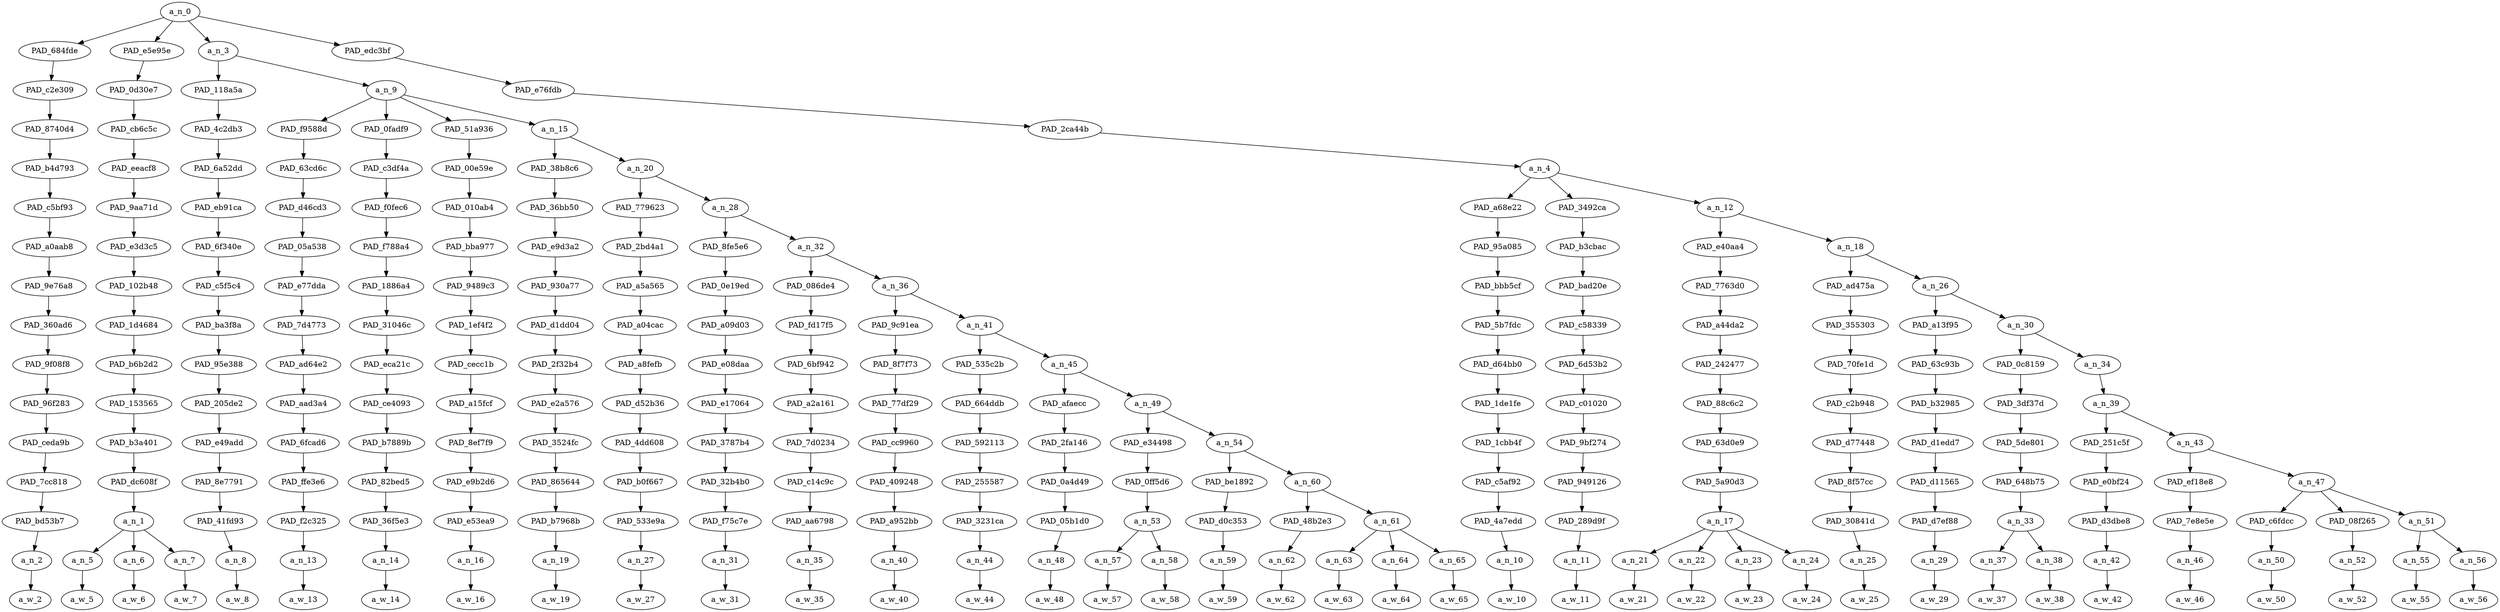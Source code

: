 strict digraph "" {
	a_n_0	[div_dir=1,
		index=0,
		level=15,
		pos="8.779541015625,15!",
		text_span="[0, 1, 2, 3, 4, 5, 6, 7, 8, 9, 10, 11, 12, 13, 14, 15, 16, 17, 18, 19, 20, 21, 22, 23, 24, 25, 26, 27, 28, 29, 30, 31, 32, 33, 34, \
35, 36, 37]",
		value=1.00000001];
	PAD_684fde	[div_dir=-1,
		index=1,
		level=14,
		pos="3.0,14!",
		text_span="[3]",
		value=0.02617548];
	a_n_0 -> PAD_684fde;
	PAD_e5e95e	[div_dir=1,
		index=0,
		level=14,
		pos="1.0,14!",
		text_span="[0, 1, 2]",
		value=0.17776311];
	a_n_0 -> PAD_e5e95e;
	a_n_3	[div_dir=1,
		index=2,
		level=14,
		pos="7.0009765625,14!",
		text_span="[4, 5, 6, 7, 8, 9, 10, 11, 12, 13, 14, 15, 16, 17, 18, 19, 20, 21]",
		value=0.47410121];
	a_n_0 -> a_n_3;
	PAD_edc3bf	[div_dir=1,
		index=3,
		level=14,
		pos="24.1171875,14!",
		text_span="[22, 23, 24, 25, 26, 27, 28, 29, 30, 31, 32, 33, 34, 35, 36, 37]",
		value=0.32182010];
	a_n_0 -> PAD_edc3bf;
	PAD_c2e309	[div_dir=-1,
		index=1,
		level=13,
		pos="3.0,13!",
		text_span="[3]",
		value=0.02617548];
	PAD_684fde -> PAD_c2e309;
	PAD_8740d4	[div_dir=-1,
		index=1,
		level=12,
		pos="3.0,12!",
		text_span="[3]",
		value=0.02617548];
	PAD_c2e309 -> PAD_8740d4;
	PAD_b4d793	[div_dir=-1,
		index=1,
		level=11,
		pos="3.0,11!",
		text_span="[3]",
		value=0.02617548];
	PAD_8740d4 -> PAD_b4d793;
	PAD_c5bf93	[div_dir=-1,
		index=1,
		level=10,
		pos="3.0,10!",
		text_span="[3]",
		value=0.02617548];
	PAD_b4d793 -> PAD_c5bf93;
	PAD_a0aab8	[div_dir=-1,
		index=1,
		level=9,
		pos="3.0,9!",
		text_span="[3]",
		value=0.02617548];
	PAD_c5bf93 -> PAD_a0aab8;
	PAD_9e76a8	[div_dir=-1,
		index=1,
		level=8,
		pos="3.0,8!",
		text_span="[3]",
		value=0.02617548];
	PAD_a0aab8 -> PAD_9e76a8;
	PAD_360ad6	[div_dir=-1,
		index=1,
		level=7,
		pos="3.0,7!",
		text_span="[3]",
		value=0.02617548];
	PAD_9e76a8 -> PAD_360ad6;
	PAD_9f08f8	[div_dir=-1,
		index=1,
		level=6,
		pos="3.0,6!",
		text_span="[3]",
		value=0.02617548];
	PAD_360ad6 -> PAD_9f08f8;
	PAD_96f283	[div_dir=-1,
		index=1,
		level=5,
		pos="3.0,5!",
		text_span="[3]",
		value=0.02617548];
	PAD_9f08f8 -> PAD_96f283;
	PAD_ceda9b	[div_dir=-1,
		index=1,
		level=4,
		pos="3.0,4!",
		text_span="[3]",
		value=0.02617548];
	PAD_96f283 -> PAD_ceda9b;
	PAD_7cc818	[div_dir=-1,
		index=1,
		level=3,
		pos="3.0,3!",
		text_span="[3]",
		value=0.02617548];
	PAD_ceda9b -> PAD_7cc818;
	PAD_bd53b7	[div_dir=-1,
		index=1,
		level=2,
		pos="3.0,2!",
		text_span="[3]",
		value=0.02617548];
	PAD_7cc818 -> PAD_bd53b7;
	a_n_2	[div_dir=-1,
		index=3,
		level=1,
		pos="3.0,1!",
		text_span="[3]",
		value=0.02617548];
	PAD_bd53b7 -> a_n_2;
	a_w_2	[div_dir=0,
		index=3,
		level=0,
		pos="3,0!",
		text_span="[3]",
		value=so];
	a_n_2 -> a_w_2;
	PAD_0d30e7	[div_dir=1,
		index=0,
		level=13,
		pos="1.0,13!",
		text_span="[0, 1, 2]",
		value=0.17776311];
	PAD_e5e95e -> PAD_0d30e7;
	PAD_cb6c5c	[div_dir=1,
		index=0,
		level=12,
		pos="1.0,12!",
		text_span="[0, 1, 2]",
		value=0.17776311];
	PAD_0d30e7 -> PAD_cb6c5c;
	PAD_eeacf8	[div_dir=1,
		index=0,
		level=11,
		pos="1.0,11!",
		text_span="[0, 1, 2]",
		value=0.17776311];
	PAD_cb6c5c -> PAD_eeacf8;
	PAD_9aa71d	[div_dir=1,
		index=0,
		level=10,
		pos="1.0,10!",
		text_span="[0, 1, 2]",
		value=0.17776311];
	PAD_eeacf8 -> PAD_9aa71d;
	PAD_e3d3c5	[div_dir=1,
		index=0,
		level=9,
		pos="1.0,9!",
		text_span="[0, 1, 2]",
		value=0.17776311];
	PAD_9aa71d -> PAD_e3d3c5;
	PAD_102b48	[div_dir=1,
		index=0,
		level=8,
		pos="1.0,8!",
		text_span="[0, 1, 2]",
		value=0.17776311];
	PAD_e3d3c5 -> PAD_102b48;
	PAD_1d4684	[div_dir=1,
		index=0,
		level=7,
		pos="1.0,7!",
		text_span="[0, 1, 2]",
		value=0.17776311];
	PAD_102b48 -> PAD_1d4684;
	PAD_b6b2d2	[div_dir=1,
		index=0,
		level=6,
		pos="1.0,6!",
		text_span="[0, 1, 2]",
		value=0.17776311];
	PAD_1d4684 -> PAD_b6b2d2;
	PAD_153565	[div_dir=1,
		index=0,
		level=5,
		pos="1.0,5!",
		text_span="[0, 1, 2]",
		value=0.17776311];
	PAD_b6b2d2 -> PAD_153565;
	PAD_b3a401	[div_dir=1,
		index=0,
		level=4,
		pos="1.0,4!",
		text_span="[0, 1, 2]",
		value=0.17776311];
	PAD_153565 -> PAD_b3a401;
	PAD_dc608f	[div_dir=1,
		index=0,
		level=3,
		pos="1.0,3!",
		text_span="[0, 1, 2]",
		value=0.17776311];
	PAD_b3a401 -> PAD_dc608f;
	a_n_1	[div_dir=1,
		index=0,
		level=2,
		pos="1.0,2!",
		text_span="[0, 1, 2]",
		value=0.17776311];
	PAD_dc608f -> a_n_1;
	a_n_5	[div_dir=1,
		index=0,
		level=1,
		pos="0.0,1!",
		text_span="[0]",
		value=0.04705824];
	a_n_1 -> a_n_5;
	a_n_6	[div_dir=1,
		index=1,
		level=1,
		pos="1.0,1!",
		text_span="[1]",
		value=0.06422077];
	a_n_1 -> a_n_6;
	a_n_7	[div_dir=1,
		index=2,
		level=1,
		pos="2.0,1!",
		text_span="[2]",
		value=0.06576840];
	a_n_1 -> a_n_7;
	a_w_5	[div_dir=0,
		index=0,
		level=0,
		pos="0,0!",
		text_span="[0]",
		value="<user>"];
	a_n_5 -> a_w_5;
	a_w_6	[div_dir=0,
		index=1,
		level=0,
		pos="1,0!",
		text_span="[1]",
		value="<user>1"];
	a_n_6 -> a_w_6;
	a_w_7	[div_dir=0,
		index=2,
		level=0,
		pos="2,0!",
		text_span="[2]",
		value="<user>2"];
	a_n_7 -> a_w_7;
	PAD_118a5a	[div_dir=1,
		index=2,
		level=13,
		pos="4.0,13!",
		text_span="[4]",
		value=0.02469454];
	a_n_3 -> PAD_118a5a;
	a_n_9	[div_dir=1,
		index=3,
		level=13,
		pos="10.001953125,13!",
		text_span="[5, 6, 7, 8, 9, 10, 11, 12, 13, 14, 15, 16, 17, 18, 19, 20, 21]",
		value=0.44930778];
	a_n_3 -> a_n_9;
	PAD_4c2db3	[div_dir=1,
		index=2,
		level=12,
		pos="4.0,12!",
		text_span="[4]",
		value=0.02469454];
	PAD_118a5a -> PAD_4c2db3;
	PAD_6a52dd	[div_dir=1,
		index=2,
		level=11,
		pos="4.0,11!",
		text_span="[4]",
		value=0.02469454];
	PAD_4c2db3 -> PAD_6a52dd;
	PAD_eb91ca	[div_dir=1,
		index=2,
		level=10,
		pos="4.0,10!",
		text_span="[4]",
		value=0.02469454];
	PAD_6a52dd -> PAD_eb91ca;
	PAD_6f340e	[div_dir=1,
		index=2,
		level=9,
		pos="4.0,9!",
		text_span="[4]",
		value=0.02469454];
	PAD_eb91ca -> PAD_6f340e;
	PAD_c5f5c4	[div_dir=1,
		index=2,
		level=8,
		pos="4.0,8!",
		text_span="[4]",
		value=0.02469454];
	PAD_6f340e -> PAD_c5f5c4;
	PAD_ba3f8a	[div_dir=1,
		index=2,
		level=7,
		pos="4.0,7!",
		text_span="[4]",
		value=0.02469454];
	PAD_c5f5c4 -> PAD_ba3f8a;
	PAD_95e388	[div_dir=1,
		index=2,
		level=6,
		pos="4.0,6!",
		text_span="[4]",
		value=0.02469454];
	PAD_ba3f8a -> PAD_95e388;
	PAD_205de2	[div_dir=1,
		index=2,
		level=5,
		pos="4.0,5!",
		text_span="[4]",
		value=0.02469454];
	PAD_95e388 -> PAD_205de2;
	PAD_e49add	[div_dir=1,
		index=2,
		level=4,
		pos="4.0,4!",
		text_span="[4]",
		value=0.02469454];
	PAD_205de2 -> PAD_e49add;
	PAD_8e7791	[div_dir=1,
		index=2,
		level=3,
		pos="4.0,3!",
		text_span="[4]",
		value=0.02469454];
	PAD_e49add -> PAD_8e7791;
	PAD_41fd93	[div_dir=1,
		index=2,
		level=2,
		pos="4.0,2!",
		text_span="[4]",
		value=0.02469454];
	PAD_8e7791 -> PAD_41fd93;
	a_n_8	[div_dir=1,
		index=4,
		level=1,
		pos="4.0,1!",
		text_span="[4]",
		value=0.02469454];
	PAD_41fd93 -> a_n_8;
	a_w_8	[div_dir=0,
		index=4,
		level=0,
		pos="4,0!",
		text_span="[4]",
		value=u];
	a_n_8 -> a_w_8;
	PAD_f9588d	[div_dir=1,
		index=3,
		level=12,
		pos="5.0,12!",
		text_span="[5]",
		value=0.02148224];
	a_n_9 -> PAD_f9588d;
	PAD_0fadf9	[div_dir=1,
		index=4,
		level=12,
		pos="6.0,12!",
		text_span="[6]",
		value=0.02295420];
	a_n_9 -> PAD_0fadf9;
	PAD_51a936	[div_dir=1,
		index=6,
		level=12,
		pos="21.0,12!",
		text_span="[21]",
		value=0.01626368];
	a_n_9 -> PAD_51a936;
	a_n_15	[div_dir=1,
		index=5,
		level=12,
		pos="8.0078125,12!",
		text_span="[7, 8, 9, 10, 11, 12, 13, 14, 15, 16, 17, 18, 19, 20]",
		value=0.38852073];
	a_n_9 -> a_n_15;
	PAD_63cd6c	[div_dir=1,
		index=3,
		level=11,
		pos="5.0,11!",
		text_span="[5]",
		value=0.02148224];
	PAD_f9588d -> PAD_63cd6c;
	PAD_d46cd3	[div_dir=1,
		index=3,
		level=10,
		pos="5.0,10!",
		text_span="[5]",
		value=0.02148224];
	PAD_63cd6c -> PAD_d46cd3;
	PAD_05a538	[div_dir=1,
		index=3,
		level=9,
		pos="5.0,9!",
		text_span="[5]",
		value=0.02148224];
	PAD_d46cd3 -> PAD_05a538;
	PAD_e77dda	[div_dir=1,
		index=3,
		level=8,
		pos="5.0,8!",
		text_span="[5]",
		value=0.02148224];
	PAD_05a538 -> PAD_e77dda;
	PAD_7d4773	[div_dir=1,
		index=3,
		level=7,
		pos="5.0,7!",
		text_span="[5]",
		value=0.02148224];
	PAD_e77dda -> PAD_7d4773;
	PAD_ad64e2	[div_dir=1,
		index=3,
		level=6,
		pos="5.0,6!",
		text_span="[5]",
		value=0.02148224];
	PAD_7d4773 -> PAD_ad64e2;
	PAD_aad3a4	[div_dir=1,
		index=3,
		level=5,
		pos="5.0,5!",
		text_span="[5]",
		value=0.02148224];
	PAD_ad64e2 -> PAD_aad3a4;
	PAD_6fcad6	[div_dir=1,
		index=3,
		level=4,
		pos="5.0,4!",
		text_span="[5]",
		value=0.02148224];
	PAD_aad3a4 -> PAD_6fcad6;
	PAD_ffe3e6	[div_dir=1,
		index=3,
		level=3,
		pos="5.0,3!",
		text_span="[5]",
		value=0.02148224];
	PAD_6fcad6 -> PAD_ffe3e6;
	PAD_f2c325	[div_dir=1,
		index=3,
		level=2,
		pos="5.0,2!",
		text_span="[5]",
		value=0.02148224];
	PAD_ffe3e6 -> PAD_f2c325;
	a_n_13	[div_dir=1,
		index=5,
		level=1,
		pos="5.0,1!",
		text_span="[5]",
		value=0.02148224];
	PAD_f2c325 -> a_n_13;
	a_w_13	[div_dir=0,
		index=5,
		level=0,
		pos="5,0!",
		text_span="[5]",
		value=r];
	a_n_13 -> a_w_13;
	PAD_c3df4a	[div_dir=1,
		index=4,
		level=11,
		pos="6.0,11!",
		text_span="[6]",
		value=0.02295420];
	PAD_0fadf9 -> PAD_c3df4a;
	PAD_f0fec6	[div_dir=1,
		index=4,
		level=10,
		pos="6.0,10!",
		text_span="[6]",
		value=0.02295420];
	PAD_c3df4a -> PAD_f0fec6;
	PAD_f788a4	[div_dir=1,
		index=4,
		level=9,
		pos="6.0,9!",
		text_span="[6]",
		value=0.02295420];
	PAD_f0fec6 -> PAD_f788a4;
	PAD_1886a4	[div_dir=1,
		index=4,
		level=8,
		pos="6.0,8!",
		text_span="[6]",
		value=0.02295420];
	PAD_f788a4 -> PAD_1886a4;
	PAD_31046c	[div_dir=1,
		index=4,
		level=7,
		pos="6.0,7!",
		text_span="[6]",
		value=0.02295420];
	PAD_1886a4 -> PAD_31046c;
	PAD_eca21c	[div_dir=1,
		index=4,
		level=6,
		pos="6.0,6!",
		text_span="[6]",
		value=0.02295420];
	PAD_31046c -> PAD_eca21c;
	PAD_ce4093	[div_dir=1,
		index=4,
		level=5,
		pos="6.0,5!",
		text_span="[6]",
		value=0.02295420];
	PAD_eca21c -> PAD_ce4093;
	PAD_b7889b	[div_dir=1,
		index=4,
		level=4,
		pos="6.0,4!",
		text_span="[6]",
		value=0.02295420];
	PAD_ce4093 -> PAD_b7889b;
	PAD_82bed5	[div_dir=1,
		index=4,
		level=3,
		pos="6.0,3!",
		text_span="[6]",
		value=0.02295420];
	PAD_b7889b -> PAD_82bed5;
	PAD_36f5e3	[div_dir=1,
		index=4,
		level=2,
		pos="6.0,2!",
		text_span="[6]",
		value=0.02295420];
	PAD_82bed5 -> PAD_36f5e3;
	a_n_14	[div_dir=1,
		index=6,
		level=1,
		pos="6.0,1!",
		text_span="[6]",
		value=0.02295420];
	PAD_36f5e3 -> a_n_14;
	a_w_14	[div_dir=0,
		index=6,
		level=0,
		pos="6,0!",
		text_span="[6]",
		value=ok];
	a_n_14 -> a_w_14;
	PAD_00e59e	[div_dir=1,
		index=7,
		level=11,
		pos="21.0,11!",
		text_span="[21]",
		value=0.01626368];
	PAD_51a936 -> PAD_00e59e;
	PAD_010ab4	[div_dir=1,
		index=8,
		level=10,
		pos="21.0,10!",
		text_span="[21]",
		value=0.01626368];
	PAD_00e59e -> PAD_010ab4;
	PAD_bba977	[div_dir=1,
		index=9,
		level=9,
		pos="21.0,9!",
		text_span="[21]",
		value=0.01626368];
	PAD_010ab4 -> PAD_bba977;
	PAD_9489c3	[div_dir=1,
		index=10,
		level=8,
		pos="21.0,8!",
		text_span="[21]",
		value=0.01626368];
	PAD_bba977 -> PAD_9489c3;
	PAD_1ef4f2	[div_dir=1,
		index=11,
		level=7,
		pos="21.0,7!",
		text_span="[21]",
		value=0.01626368];
	PAD_9489c3 -> PAD_1ef4f2;
	PAD_cecc1b	[div_dir=1,
		index=12,
		level=6,
		pos="21.0,6!",
		text_span="[21]",
		value=0.01626368];
	PAD_1ef4f2 -> PAD_cecc1b;
	PAD_a15fcf	[div_dir=1,
		index=13,
		level=5,
		pos="21.0,5!",
		text_span="[21]",
		value=0.01626368];
	PAD_cecc1b -> PAD_a15fcf;
	PAD_8ef7f9	[div_dir=1,
		index=14,
		level=4,
		pos="21.0,4!",
		text_span="[21]",
		value=0.01626368];
	PAD_a15fcf -> PAD_8ef7f9;
	PAD_e9b2d6	[div_dir=1,
		index=15,
		level=3,
		pos="21.0,3!",
		text_span="[21]",
		value=0.01626368];
	PAD_8ef7f9 -> PAD_e9b2d6;
	PAD_e53ea9	[div_dir=1,
		index=16,
		level=2,
		pos="21.0,2!",
		text_span="[21]",
		value=0.01626368];
	PAD_e9b2d6 -> PAD_e53ea9;
	a_n_16	[div_dir=1,
		index=21,
		level=1,
		pos="21.0,1!",
		text_span="[21]",
		value=0.01626368];
	PAD_e53ea9 -> a_n_16;
	a_w_16	[div_dir=0,
		index=21,
		level=0,
		pos="21,0!",
		text_span="[21]",
		value=there];
	a_n_16 -> a_w_16;
	PAD_38b8c6	[div_dir=1,
		index=5,
		level=11,
		pos="7.0,11!",
		text_span="[7]",
		value=0.01830405];
	a_n_15 -> PAD_38b8c6;
	a_n_20	[div_dir=1,
		index=6,
		level=11,
		pos="9.015625,11!",
		text_span="[8, 9, 10, 11, 12, 13, 14, 15, 16, 17, 18, 19, 20]",
		value=0.37017413];
	a_n_15 -> a_n_20;
	PAD_36bb50	[div_dir=1,
		index=5,
		level=10,
		pos="7.0,10!",
		text_span="[7]",
		value=0.01830405];
	PAD_38b8c6 -> PAD_36bb50;
	PAD_e9d3a2	[div_dir=1,
		index=5,
		level=9,
		pos="7.0,9!",
		text_span="[7]",
		value=0.01830405];
	PAD_36bb50 -> PAD_e9d3a2;
	PAD_930a77	[div_dir=1,
		index=5,
		level=8,
		pos="7.0,8!",
		text_span="[7]",
		value=0.01830405];
	PAD_e9d3a2 -> PAD_930a77;
	PAD_d1dd04	[div_dir=1,
		index=5,
		level=7,
		pos="7.0,7!",
		text_span="[7]",
		value=0.01830405];
	PAD_930a77 -> PAD_d1dd04;
	PAD_2f32b4	[div_dir=1,
		index=5,
		level=6,
		pos="7.0,6!",
		text_span="[7]",
		value=0.01830405];
	PAD_d1dd04 -> PAD_2f32b4;
	PAD_e2a576	[div_dir=1,
		index=5,
		level=5,
		pos="7.0,5!",
		text_span="[7]",
		value=0.01830405];
	PAD_2f32b4 -> PAD_e2a576;
	PAD_3524fc	[div_dir=1,
		index=5,
		level=4,
		pos="7.0,4!",
		text_span="[7]",
		value=0.01830405];
	PAD_e2a576 -> PAD_3524fc;
	PAD_865644	[div_dir=1,
		index=5,
		level=3,
		pos="7.0,3!",
		text_span="[7]",
		value=0.01830405];
	PAD_3524fc -> PAD_865644;
	PAD_b7968b	[div_dir=1,
		index=5,
		level=2,
		pos="7.0,2!",
		text_span="[7]",
		value=0.01830405];
	PAD_865644 -> PAD_b7968b;
	a_n_19	[div_dir=1,
		index=7,
		level=1,
		pos="7.0,1!",
		text_span="[7]",
		value=0.01830405];
	PAD_b7968b -> a_n_19;
	a_w_19	[div_dir=0,
		index=7,
		level=0,
		pos="7,0!",
		text_span="[7]",
		value=with];
	a_n_19 -> a_w_19;
	PAD_779623	[div_dir=-1,
		index=6,
		level=10,
		pos="8.0,10!",
		text_span="[8]",
		value=0.03823998];
	a_n_20 -> PAD_779623;
	a_n_28	[div_dir=1,
		index=7,
		level=10,
		pos="10.03125,10!",
		text_span="[9, 10, 11, 12, 13, 14, 15, 16, 17, 18, 19, 20]",
		value=0.33189490];
	a_n_20 -> a_n_28;
	PAD_2bd4a1	[div_dir=-1,
		index=6,
		level=9,
		pos="8.0,9!",
		text_span="[8]",
		value=0.03823998];
	PAD_779623 -> PAD_2bd4a1;
	PAD_a5a565	[div_dir=-1,
		index=6,
		level=8,
		pos="8.0,8!",
		text_span="[8]",
		value=0.03823998];
	PAD_2bd4a1 -> PAD_a5a565;
	PAD_a04cac	[div_dir=-1,
		index=6,
		level=7,
		pos="8.0,7!",
		text_span="[8]",
		value=0.03823998];
	PAD_a5a565 -> PAD_a04cac;
	PAD_a8fefb	[div_dir=-1,
		index=6,
		level=6,
		pos="8.0,6!",
		text_span="[8]",
		value=0.03823998];
	PAD_a04cac -> PAD_a8fefb;
	PAD_d52b36	[div_dir=-1,
		index=6,
		level=5,
		pos="8.0,5!",
		text_span="[8]",
		value=0.03823998];
	PAD_a8fefb -> PAD_d52b36;
	PAD_4dd608	[div_dir=-1,
		index=6,
		level=4,
		pos="8.0,4!",
		text_span="[8]",
		value=0.03823998];
	PAD_d52b36 -> PAD_4dd608;
	PAD_b0f667	[div_dir=-1,
		index=6,
		level=3,
		pos="8.0,3!",
		text_span="[8]",
		value=0.03823998];
	PAD_4dd608 -> PAD_b0f667;
	PAD_533e9a	[div_dir=-1,
		index=6,
		level=2,
		pos="8.0,2!",
		text_span="[8]",
		value=0.03823998];
	PAD_b0f667 -> PAD_533e9a;
	a_n_27	[div_dir=-1,
		index=8,
		level=1,
		pos="8.0,1!",
		text_span="[8]",
		value=0.03823998];
	PAD_533e9a -> a_n_27;
	a_w_27	[div_dir=0,
		index=8,
		level=0,
		pos="8,0!",
		text_span="[8]",
		value=hindus];
	a_n_27 -> a_w_27;
	PAD_8fe5e6	[div_dir=1,
		index=7,
		level=9,
		pos="9.0,9!",
		text_span="[9]",
		value=0.02519356];
	a_n_28 -> PAD_8fe5e6;
	a_n_32	[div_dir=1,
		index=8,
		level=9,
		pos="11.0625,9!",
		text_span="[10, 11, 12, 13, 14, 15, 16, 17, 18, 19, 20]",
		value=0.30665299];
	a_n_28 -> a_n_32;
	PAD_0e19ed	[div_dir=1,
		index=7,
		level=8,
		pos="9.0,8!",
		text_span="[9]",
		value=0.02519356];
	PAD_8fe5e6 -> PAD_0e19ed;
	PAD_a09d03	[div_dir=1,
		index=7,
		level=7,
		pos="9.0,7!",
		text_span="[9]",
		value=0.02519356];
	PAD_0e19ed -> PAD_a09d03;
	PAD_e08daa	[div_dir=1,
		index=7,
		level=6,
		pos="9.0,6!",
		text_span="[9]",
		value=0.02519356];
	PAD_a09d03 -> PAD_e08daa;
	PAD_e17064	[div_dir=1,
		index=7,
		level=5,
		pos="9.0,5!",
		text_span="[9]",
		value=0.02519356];
	PAD_e08daa -> PAD_e17064;
	PAD_3787b4	[div_dir=1,
		index=7,
		level=4,
		pos="9.0,4!",
		text_span="[9]",
		value=0.02519356];
	PAD_e17064 -> PAD_3787b4;
	PAD_32b4b0	[div_dir=1,
		index=7,
		level=3,
		pos="9.0,3!",
		text_span="[9]",
		value=0.02519356];
	PAD_3787b4 -> PAD_32b4b0;
	PAD_f75c7e	[div_dir=1,
		index=7,
		level=2,
		pos="9.0,2!",
		text_span="[9]",
		value=0.02519356];
	PAD_32b4b0 -> PAD_f75c7e;
	a_n_31	[div_dir=1,
		index=9,
		level=1,
		pos="9.0,1!",
		text_span="[9]",
		value=0.02519356];
	PAD_f75c7e -> a_n_31;
	a_w_31	[div_dir=0,
		index=9,
		level=0,
		pos="9,0!",
		text_span="[9]",
		value=getting];
	a_n_31 -> a_w_31;
	PAD_086de4	[div_dir=-1,
		index=8,
		level=8,
		pos="10.0,8!",
		text_span="[10]",
		value=0.03860528];
	a_n_32 -> PAD_086de4;
	a_n_36	[div_dir=1,
		index=9,
		level=8,
		pos="12.125,8!",
		text_span="[11, 12, 13, 14, 15, 16, 17, 18, 19, 20]",
		value=0.26801481];
	a_n_32 -> a_n_36;
	PAD_fd17f5	[div_dir=-1,
		index=8,
		level=7,
		pos="10.0,7!",
		text_span="[10]",
		value=0.03860528];
	PAD_086de4 -> PAD_fd17f5;
	PAD_6bf942	[div_dir=-1,
		index=8,
		level=6,
		pos="10.0,6!",
		text_span="[10]",
		value=0.03860528];
	PAD_fd17f5 -> PAD_6bf942;
	PAD_a2a161	[div_dir=-1,
		index=8,
		level=5,
		pos="10.0,5!",
		text_span="[10]",
		value=0.03860528];
	PAD_6bf942 -> PAD_a2a161;
	PAD_7d0234	[div_dir=-1,
		index=8,
		level=4,
		pos="10.0,4!",
		text_span="[10]",
		value=0.03860528];
	PAD_a2a161 -> PAD_7d0234;
	PAD_c14c9c	[div_dir=-1,
		index=8,
		level=3,
		pos="10.0,3!",
		text_span="[10]",
		value=0.03860528];
	PAD_7d0234 -> PAD_c14c9c;
	PAD_aa6798	[div_dir=-1,
		index=8,
		level=2,
		pos="10.0,2!",
		text_span="[10]",
		value=0.03860528];
	PAD_c14c9c -> PAD_aa6798;
	a_n_35	[div_dir=-1,
		index=10,
		level=1,
		pos="10.0,1!",
		text_span="[10]",
		value=0.03860528];
	PAD_aa6798 -> a_n_35;
	a_w_35	[div_dir=0,
		index=10,
		level=0,
		pos="10,0!",
		text_span="[10]",
		value=raped];
	a_n_35 -> a_w_35;
	PAD_9c91ea	[div_dir=-1,
		index=9,
		level=7,
		pos="11.0,7!",
		text_span="[11]",
		value=0.02796152];
	a_n_36 -> PAD_9c91ea;
	a_n_41	[div_dir=1,
		index=10,
		level=7,
		pos="13.25,7!",
		text_span="[12, 13, 14, 15, 16, 17, 18, 19, 20]",
		value=0.23998668];
	a_n_36 -> a_n_41;
	PAD_8f7f73	[div_dir=-1,
		index=9,
		level=6,
		pos="11.0,6!",
		text_span="[11]",
		value=0.02796152];
	PAD_9c91ea -> PAD_8f7f73;
	PAD_77df29	[div_dir=-1,
		index=9,
		level=5,
		pos="11.0,5!",
		text_span="[11]",
		value=0.02796152];
	PAD_8f7f73 -> PAD_77df29;
	PAD_cc9960	[div_dir=-1,
		index=9,
		level=4,
		pos="11.0,4!",
		text_span="[11]",
		value=0.02796152];
	PAD_77df29 -> PAD_cc9960;
	PAD_409248	[div_dir=-1,
		index=9,
		level=3,
		pos="11.0,3!",
		text_span="[11]",
		value=0.02796152];
	PAD_cc9960 -> PAD_409248;
	PAD_a952bb	[div_dir=-1,
		index=9,
		level=2,
		pos="11.0,2!",
		text_span="[11]",
		value=0.02796152];
	PAD_409248 -> PAD_a952bb;
	a_n_40	[div_dir=-1,
		index=11,
		level=1,
		pos="11.0,1!",
		text_span="[11]",
		value=0.02796152];
	PAD_a952bb -> a_n_40;
	a_w_40	[div_dir=0,
		index=11,
		level=0,
		pos="11,0!",
		text_span="[11]",
		value=killed];
	a_n_40 -> a_w_40;
	PAD_535c2b	[div_dir=-1,
		index=10,
		level=6,
		pos="12.0,6!",
		text_span="[12]",
		value=0.02652539];
	a_n_41 -> PAD_535c2b;
	a_n_45	[div_dir=1,
		index=11,
		level=6,
		pos="14.5,6!",
		text_span="[13, 14, 15, 16, 17, 18, 19, 20]",
		value=0.21338946];
	a_n_41 -> a_n_45;
	PAD_664ddb	[div_dir=-1,
		index=10,
		level=5,
		pos="12.0,5!",
		text_span="[12]",
		value=0.02652539];
	PAD_535c2b -> PAD_664ddb;
	PAD_592113	[div_dir=-1,
		index=10,
		level=4,
		pos="12.0,4!",
		text_span="[12]",
		value=0.02652539];
	PAD_664ddb -> PAD_592113;
	PAD_255587	[div_dir=-1,
		index=10,
		level=3,
		pos="12.0,3!",
		text_span="[12]",
		value=0.02652539];
	PAD_592113 -> PAD_255587;
	PAD_3231ca	[div_dir=-1,
		index=10,
		level=2,
		pos="12.0,2!",
		text_span="[12]",
		value=0.02652539];
	PAD_255587 -> PAD_3231ca;
	a_n_44	[div_dir=-1,
		index=12,
		level=1,
		pos="12.0,1!",
		text_span="[12]",
		value=0.02652539];
	PAD_3231ca -> a_n_44;
	a_w_44	[div_dir=0,
		index=12,
		level=0,
		pos="12,0!",
		text_span="[12]",
		value=converted];
	a_n_44 -> a_w_44;
	PAD_afaecc	[div_dir=1,
		index=11,
		level=5,
		pos="13.0,5!",
		text_span="[13]",
		value=0.01523050];
	a_n_45 -> PAD_afaecc;
	a_n_49	[div_dir=1,
		index=12,
		level=5,
		pos="16.0,5!",
		text_span="[14, 15, 16, 17, 18, 19, 20]",
		value=0.19807875];
	a_n_45 -> a_n_49;
	PAD_2fa146	[div_dir=1,
		index=11,
		level=4,
		pos="13.0,4!",
		text_span="[13]",
		value=0.01523050];
	PAD_afaecc -> PAD_2fa146;
	PAD_0a4d49	[div_dir=1,
		index=11,
		level=3,
		pos="13.0,3!",
		text_span="[13]",
		value=0.01523050];
	PAD_2fa146 -> PAD_0a4d49;
	PAD_05b1d0	[div_dir=1,
		index=11,
		level=2,
		pos="13.0,2!",
		text_span="[13]",
		value=0.01523050];
	PAD_0a4d49 -> PAD_05b1d0;
	a_n_48	[div_dir=1,
		index=13,
		level=1,
		pos="13.0,1!",
		text_span="[13]",
		value=0.01523050];
	PAD_05b1d0 -> a_n_48;
	a_w_48	[div_dir=0,
		index=13,
		level=0,
		pos="13,0!",
		text_span="[13]",
		value=in];
	a_n_48 -> a_w_48;
	PAD_e34498	[div_dir=1,
		index=12,
		level=4,
		pos="14.5,4!",
		text_span="[14, 15]",
		value=0.03734644];
	a_n_49 -> PAD_e34498;
	a_n_54	[div_dir=1,
		index=13,
		level=4,
		pos="17.5,4!",
		text_span="[16, 17, 18, 19, 20]",
		value=0.16066320];
	a_n_49 -> a_n_54;
	PAD_0ff5d6	[div_dir=1,
		index=12,
		level=3,
		pos="14.5,3!",
		text_span="[14, 15]",
		value=0.03734644];
	PAD_e34498 -> PAD_0ff5d6;
	a_n_53	[div_dir=1,
		index=12,
		level=2,
		pos="14.5,2!",
		text_span="[14, 15]",
		value=0.03734644];
	PAD_0ff5d6 -> a_n_53;
	a_n_57	[div_dir=1,
		index=14,
		level=1,
		pos="14.0,1!",
		text_span="[14]",
		value=0.01643291];
	a_n_53 -> a_n_57;
	a_n_58	[div_dir=1,
		index=15,
		level=1,
		pos="15.0,1!",
		text_span="[15]",
		value=0.02082984];
	a_n_53 -> a_n_58;
	a_w_57	[div_dir=0,
		index=14,
		level=0,
		pos="14,0!",
		text_span="[14]",
		value=these];
	a_n_57 -> a_w_57;
	a_w_58	[div_dir=0,
		index=15,
		level=0,
		pos="15,0!",
		text_span="[15]",
		value=countries];
	a_n_58 -> a_w_58;
	PAD_be1892	[div_dir=1,
		index=13,
		level=3,
		pos="16.0,3!",
		text_span="[16]",
		value=0.01920177];
	a_n_54 -> PAD_be1892;
	a_n_60	[div_dir=-1,
		index=14,
		level=3,
		pos="19.0,3!",
		text_span="[17, 18, 19, 20]",
		value=0.14143023];
	a_n_54 -> a_n_60;
	PAD_d0c353	[div_dir=1,
		index=13,
		level=2,
		pos="16.0,2!",
		text_span="[16]",
		value=0.01920177];
	PAD_be1892 -> PAD_d0c353;
	a_n_59	[div_dir=1,
		index=16,
		level=1,
		pos="16.0,1!",
		text_span="[16]",
		value=0.01920177];
	PAD_d0c353 -> a_n_59;
	a_w_59	[div_dir=0,
		index=16,
		level=0,
		pos="16,0!",
		text_span="[16]",
		value=where];
	a_n_59 -> a_w_59;
	PAD_48b2e3	[div_dir=1,
		index=15,
		level=2,
		pos="20.0,2!",
		text_span="[20]",
		value=0.02393906];
	a_n_60 -> PAD_48b2e3;
	a_n_61	[div_dir=-1,
		index=14,
		level=2,
		pos="18.0,2!",
		text_span="[17, 18, 19]",
		value=0.11745543];
	a_n_60 -> a_n_61;
	a_n_62	[div_dir=1,
		index=20,
		level=1,
		pos="20.0,1!",
		text_span="[20]",
		value=0.02393906];
	PAD_48b2e3 -> a_n_62;
	a_w_62	[div_dir=0,
		index=20,
		level=0,
		pos="20,0!",
		text_span="[20]",
		value=go];
	a_n_62 -> a_w_62;
	a_n_63	[div_dir=1,
		index=17,
		level=1,
		pos="17.0,1!",
		text_span="[17]",
		value=0.02817494];
	a_n_61 -> a_n_63;
	a_n_64	[div_dir=1,
		index=18,
		level=1,
		pos="18.0,1!",
		text_span="[18]",
		value=0.02403438];
	a_n_61 -> a_n_64;
	a_n_65	[div_dir=-1,
		index=19,
		level=1,
		pos="19.0,1!",
		text_span="[19]",
		value=0.06509552];
	a_n_61 -> a_n_65;
	a_w_63	[div_dir=0,
		index=17,
		level=0,
		pos="17,0!",
		text_span="[17]",
		value=sud];
	a_n_63 -> a_w_63;
	a_w_64	[div_dir=0,
		index=18,
		level=0,
		pos="18,0!",
		text_span="[18]",
		value=such];
	a_n_64 -> a_w_64;
	a_w_65	[div_dir=0,
		index=19,
		level=0,
		pos="19,0!",
		text_span="[19]",
		value=hindus1];
	a_n_65 -> a_w_65;
	PAD_e76fdb	[div_dir=1,
		index=4,
		level=13,
		pos="24.1171875,13!",
		text_span="[22, 23, 24, 25, 26, 27, 28, 29, 30, 31, 32, 33, 34, 35, 36, 37]",
		value=0.32182010];
	PAD_edc3bf -> PAD_e76fdb;
	PAD_2ca44b	[div_dir=1,
		index=7,
		level=12,
		pos="24.1171875,12!",
		text_span="[22, 23, 24, 25, 26, 27, 28, 29, 30, 31, 32, 33, 34, 35, 36, 37]",
		value=0.32182010];
	PAD_e76fdb -> PAD_2ca44b;
	a_n_4	[div_dir=1,
		index=8,
		level=11,
		pos="24.1171875,11!",
		text_span="[22, 23, 24, 25, 26, 27, 28, 29, 30, 31, 32, 33, 34, 35, 36, 37]",
		value=0.32182010];
	PAD_2ca44b -> a_n_4;
	PAD_a68e22	[div_dir=1,
		index=9,
		level=10,
		pos="22.0,10!",
		text_span="[22]",
		value=0.01487375];
	a_n_4 -> PAD_a68e22;
	PAD_3492ca	[div_dir=1,
		index=10,
		level=10,
		pos="23.0,10!",
		text_span="[23]",
		value=0.01233604];
	a_n_4 -> PAD_3492ca;
	a_n_12	[div_dir=-1,
		index=11,
		level=10,
		pos="27.3515625,10!",
		text_span="[24, 25, 26, 27, 28, 29, 30, 31, 32, 33, 34, 35, 36, 37]",
		value=0.29460471];
	a_n_4 -> a_n_12;
	PAD_95a085	[div_dir=1,
		index=10,
		level=9,
		pos="22.0,9!",
		text_span="[22]",
		value=0.01487375];
	PAD_a68e22 -> PAD_95a085;
	PAD_bbb5cf	[div_dir=1,
		index=11,
		level=8,
		pos="22.0,8!",
		text_span="[22]",
		value=0.01487375];
	PAD_95a085 -> PAD_bbb5cf;
	PAD_5b7fdc	[div_dir=1,
		index=12,
		level=7,
		pos="22.0,7!",
		text_span="[22]",
		value=0.01487375];
	PAD_bbb5cf -> PAD_5b7fdc;
	PAD_d64bb0	[div_dir=1,
		index=13,
		level=6,
		pos="22.0,6!",
		text_span="[22]",
		value=0.01487375];
	PAD_5b7fdc -> PAD_d64bb0;
	PAD_1de1fe	[div_dir=1,
		index=14,
		level=5,
		pos="22.0,5!",
		text_span="[22]",
		value=0.01487375];
	PAD_d64bb0 -> PAD_1de1fe;
	PAD_1cbb4f	[div_dir=1,
		index=15,
		level=4,
		pos="22.0,4!",
		text_span="[22]",
		value=0.01487375];
	PAD_1de1fe -> PAD_1cbb4f;
	PAD_c5af92	[div_dir=1,
		index=16,
		level=3,
		pos="22.0,3!",
		text_span="[22]",
		value=0.01487375];
	PAD_1cbb4f -> PAD_c5af92;
	PAD_4a7edd	[div_dir=1,
		index=17,
		level=2,
		pos="22.0,2!",
		text_span="[22]",
		value=0.01487375];
	PAD_c5af92 -> PAD_4a7edd;
	a_n_10	[div_dir=1,
		index=22,
		level=1,
		pos="22.0,1!",
		text_span="[22]",
		value=0.01487375];
	PAD_4a7edd -> a_n_10;
	a_w_10	[div_dir=0,
		index=22,
		level=0,
		pos="22,0!",
		text_span="[22]",
		value=is];
	a_n_10 -> a_w_10;
	PAD_b3cbac	[div_dir=1,
		index=11,
		level=9,
		pos="23.0,9!",
		text_span="[23]",
		value=0.01233604];
	PAD_3492ca -> PAD_b3cbac;
	PAD_bad20e	[div_dir=1,
		index=12,
		level=8,
		pos="23.0,8!",
		text_span="[23]",
		value=0.01233604];
	PAD_b3cbac -> PAD_bad20e;
	PAD_c58339	[div_dir=1,
		index=13,
		level=7,
		pos="23.0,7!",
		text_span="[23]",
		value=0.01233604];
	PAD_bad20e -> PAD_c58339;
	PAD_6d53b2	[div_dir=1,
		index=14,
		level=6,
		pos="23.0,6!",
		text_span="[23]",
		value=0.01233604];
	PAD_c58339 -> PAD_6d53b2;
	PAD_c01020	[div_dir=1,
		index=15,
		level=5,
		pos="23.0,5!",
		text_span="[23]",
		value=0.01233604];
	PAD_6d53b2 -> PAD_c01020;
	PAD_9bf274	[div_dir=1,
		index=16,
		level=4,
		pos="23.0,4!",
		text_span="[23]",
		value=0.01233604];
	PAD_c01020 -> PAD_9bf274;
	PAD_949126	[div_dir=1,
		index=17,
		level=3,
		pos="23.0,3!",
		text_span="[23]",
		value=0.01233604];
	PAD_9bf274 -> PAD_949126;
	PAD_289d9f	[div_dir=1,
		index=18,
		level=2,
		pos="23.0,2!",
		text_span="[23]",
		value=0.01233604];
	PAD_949126 -> PAD_289d9f;
	a_n_11	[div_dir=1,
		index=23,
		level=1,
		pos="23.0,1!",
		text_span="[23]",
		value=0.01233604];
	PAD_289d9f -> a_n_11;
	a_w_11	[div_dir=0,
		index=23,
		level=0,
		pos="23,0!",
		text_span="[23]",
		value=not];
	a_n_11 -> a_w_11;
	PAD_e40aa4	[div_dir=1,
		index=12,
		level=9,
		pos="25.5,9!",
		text_span="[24, 25, 26, 27]",
		value=0.08337530];
	a_n_12 -> PAD_e40aa4;
	a_n_18	[div_dir=-1,
		index=13,
		level=9,
		pos="29.203125,9!",
		text_span="[28, 29, 30, 31, 32, 33, 34, 35, 36, 37]",
		value=0.21122517];
	a_n_12 -> a_n_18;
	PAD_7763d0	[div_dir=1,
		index=13,
		level=8,
		pos="25.5,8!",
		text_span="[24, 25, 26, 27]",
		value=0.08337530];
	PAD_e40aa4 -> PAD_7763d0;
	PAD_a44da2	[div_dir=1,
		index=14,
		level=7,
		pos="25.5,7!",
		text_span="[24, 25, 26, 27]",
		value=0.08337530];
	PAD_7763d0 -> PAD_a44da2;
	PAD_242477	[div_dir=1,
		index=15,
		level=6,
		pos="25.5,6!",
		text_span="[24, 25, 26, 27]",
		value=0.08337530];
	PAD_a44da2 -> PAD_242477;
	PAD_88c6c2	[div_dir=1,
		index=16,
		level=5,
		pos="25.5,5!",
		text_span="[24, 25, 26, 27]",
		value=0.08337530];
	PAD_242477 -> PAD_88c6c2;
	PAD_63d0e9	[div_dir=1,
		index=17,
		level=4,
		pos="25.5,4!",
		text_span="[24, 25, 26, 27]",
		value=0.08337530];
	PAD_88c6c2 -> PAD_63d0e9;
	PAD_5a90d3	[div_dir=1,
		index=18,
		level=3,
		pos="25.5,3!",
		text_span="[24, 25, 26, 27]",
		value=0.08337530];
	PAD_63d0e9 -> PAD_5a90d3;
	a_n_17	[div_dir=1,
		index=19,
		level=2,
		pos="25.5,2!",
		text_span="[24, 25, 26, 27]",
		value=0.08337530];
	PAD_5a90d3 -> a_n_17;
	a_n_21	[div_dir=-1,
		index=24,
		level=1,
		pos="24.0,1!",
		text_span="[24]",
		value=0.01430045];
	a_n_17 -> a_n_21;
	a_n_22	[div_dir=1,
		index=25,
		level=1,
		pos="25.0,1!",
		text_span="[25]",
		value=0.01622517];
	a_n_17 -> a_n_22;
	a_n_23	[div_dir=-1,
		index=26,
		level=1,
		pos="26.0,1!",
		text_span="[26]",
		value=0.03014512];
	a_n_17 -> a_n_23;
	a_n_24	[div_dir=1,
		index=27,
		level=1,
		pos="27.0,1!",
		text_span="[27]",
		value=0.02265592];
	a_n_17 -> a_n_24;
	a_w_21	[div_dir=0,
		index=24,
		level=0,
		pos="24,0!",
		text_span="[24]",
		value=a];
	a_n_21 -> a_w_21;
	a_w_22	[div_dir=0,
		index=25,
		level=0,
		pos="25,0!",
		text_span="[25]",
		value=single];
	a_n_22 -> a_w_22;
	a_w_23	[div_dir=0,
		index=26,
		level=0,
		pos="26,0!",
		text_span="[26]",
		value=hindu];
	a_n_23 -> a_w_23;
	a_w_24	[div_dir=0,
		index=27,
		level=0,
		pos="27,0!",
		text_span="[27]",
		value=country];
	a_n_24 -> a_w_24;
	PAD_ad475a	[div_dir=-1,
		index=14,
		level=8,
		pos="28.0,8!",
		text_span="[28]",
		value=0.01989355];
	a_n_18 -> PAD_ad475a;
	a_n_26	[div_dir=-1,
		index=15,
		level=8,
		pos="30.40625,8!",
		text_span="[29, 30, 31, 32, 33, 34, 35, 36, 37]",
		value=0.19129753];
	a_n_18 -> a_n_26;
	PAD_355303	[div_dir=-1,
		index=15,
		level=7,
		pos="28.0,7!",
		text_span="[28]",
		value=0.01989355];
	PAD_ad475a -> PAD_355303;
	PAD_70fe1d	[div_dir=-1,
		index=16,
		level=6,
		pos="28.0,6!",
		text_span="[28]",
		value=0.01989355];
	PAD_355303 -> PAD_70fe1d;
	PAD_c2b948	[div_dir=-1,
		index=17,
		level=5,
		pos="28.0,5!",
		text_span="[28]",
		value=0.01989355];
	PAD_70fe1d -> PAD_c2b948;
	PAD_d77448	[div_dir=-1,
		index=18,
		level=4,
		pos="28.0,4!",
		text_span="[28]",
		value=0.01989355];
	PAD_c2b948 -> PAD_d77448;
	PAD_8f57cc	[div_dir=-1,
		index=19,
		level=3,
		pos="28.0,3!",
		text_span="[28]",
		value=0.01989355];
	PAD_d77448 -> PAD_8f57cc;
	PAD_30841d	[div_dir=-1,
		index=20,
		level=2,
		pos="28.0,2!",
		text_span="[28]",
		value=0.01989355];
	PAD_8f57cc -> PAD_30841d;
	a_n_25	[div_dir=-1,
		index=28,
		level=1,
		pos="28.0,1!",
		text_span="[28]",
		value=0.01989355];
	PAD_30841d -> a_n_25;
	a_w_25	[div_dir=0,
		index=28,
		level=0,
		pos="28,0!",
		text_span="[28]",
		value=left];
	a_n_25 -> a_w_25;
	PAD_a13f95	[div_dir=1,
		index=16,
		level=7,
		pos="29.0,7!",
		text_span="[29]",
		value=0.01406892];
	a_n_26 -> PAD_a13f95;
	a_n_30	[div_dir=-1,
		index=17,
		level=7,
		pos="31.8125,7!",
		text_span="[30, 31, 32, 33, 34, 35, 36, 37]",
		value=0.17719831];
	a_n_26 -> a_n_30;
	PAD_63c93b	[div_dir=1,
		index=17,
		level=6,
		pos="29.0,6!",
		text_span="[29]",
		value=0.01406892];
	PAD_a13f95 -> PAD_63c93b;
	PAD_b32985	[div_dir=1,
		index=18,
		level=5,
		pos="29.0,5!",
		text_span="[29]",
		value=0.01406892];
	PAD_63c93b -> PAD_b32985;
	PAD_d1edd7	[div_dir=1,
		index=19,
		level=4,
		pos="29.0,4!",
		text_span="[29]",
		value=0.01406892];
	PAD_b32985 -> PAD_d1edd7;
	PAD_d11565	[div_dir=1,
		index=20,
		level=3,
		pos="29.0,3!",
		text_span="[29]",
		value=0.01406892];
	PAD_d1edd7 -> PAD_d11565;
	PAD_d7ef88	[div_dir=1,
		index=21,
		level=2,
		pos="29.0,2!",
		text_span="[29]",
		value=0.01406892];
	PAD_d11565 -> PAD_d7ef88;
	a_n_29	[div_dir=1,
		index=29,
		level=1,
		pos="29.0,1!",
		text_span="[29]",
		value=0.01406892];
	PAD_d7ef88 -> a_n_29;
	a_w_29	[div_dir=0,
		index=29,
		level=0,
		pos="29,0!",
		text_span="[29]",
		value=in1];
	a_n_29 -> a_w_29;
	PAD_0c8159	[div_dir=1,
		index=18,
		level=6,
		pos="30.5,6!",
		text_span="[30, 31]",
		value=0.03746081];
	a_n_30 -> PAD_0c8159;
	a_n_34	[div_dir=-1,
		index=19,
		level=6,
		pos="33.125,6!",
		text_span="[32, 33, 34, 35, 36, 37]",
		value=0.13969291];
	a_n_30 -> a_n_34;
	PAD_3df37d	[div_dir=1,
		index=19,
		level=5,
		pos="30.5,5!",
		text_span="[30, 31]",
		value=0.03746081];
	PAD_0c8159 -> PAD_3df37d;
	PAD_5de801	[div_dir=1,
		index=20,
		level=4,
		pos="30.5,4!",
		text_span="[30, 31]",
		value=0.03746081];
	PAD_3df37d -> PAD_5de801;
	PAD_648b75	[div_dir=1,
		index=21,
		level=3,
		pos="30.5,3!",
		text_span="[30, 31]",
		value=0.03746081];
	PAD_5de801 -> PAD_648b75;
	a_n_33	[div_dir=1,
		index=22,
		level=2,
		pos="30.5,2!",
		text_span="[30, 31]",
		value=0.03746081];
	PAD_648b75 -> a_n_33;
	a_n_37	[div_dir=-1,
		index=30,
		level=1,
		pos="30.0,1!",
		text_span="[30]",
		value=0.01518066];
	a_n_33 -> a_n_37;
	a_n_38	[div_dir=1,
		index=31,
		level=1,
		pos="31.0,1!",
		text_span="[31]",
		value=0.02226968];
	a_n_33 -> a_n_38;
	a_w_37	[div_dir=0,
		index=30,
		level=0,
		pos="30,0!",
		text_span="[30]",
		value=the];
	a_n_37 -> a_w_37;
	a_w_38	[div_dir=0,
		index=31,
		level=0,
		pos="31,0!",
		text_span="[31]",
		value=world];
	a_n_38 -> a_w_38;
	a_n_39	[div_dir=-1,
		index=20,
		level=5,
		pos="33.125,5!",
		text_span="[32, 33, 34, 35, 36, 37]",
		value=0.13963633];
	a_n_34 -> a_n_39;
	PAD_251c5f	[div_dir=-1,
		index=21,
		level=4,
		pos="32.0,4!",
		text_span="[32]",
		value=0.03547732];
	a_n_39 -> PAD_251c5f;
	a_n_43	[div_dir=1,
		index=22,
		level=4,
		pos="34.25,4!",
		text_span="[33, 34, 35, 36, 37]",
		value=0.10410243];
	a_n_39 -> a_n_43;
	PAD_e0bf24	[div_dir=-1,
		index=22,
		level=3,
		pos="32.0,3!",
		text_span="[32]",
		value=0.03547732];
	PAD_251c5f -> PAD_e0bf24;
	PAD_d3dbe8	[div_dir=-1,
		index=23,
		level=2,
		pos="32.0,2!",
		text_span="[32]",
		value=0.03547732];
	PAD_e0bf24 -> PAD_d3dbe8;
	a_n_42	[div_dir=-1,
		index=32,
		level=1,
		pos="32.0,1!",
		text_span="[32]",
		value=0.03547732];
	PAD_d3dbe8 -> a_n_42;
	a_w_42	[div_dir=0,
		index=32,
		level=0,
		pos="32,0!",
		text_span="[32]",
		value=muslims];
	a_n_42 -> a_w_42;
	PAD_ef18e8	[div_dir=1,
		index=23,
		level=3,
		pos="33.0,3!",
		text_span="[33]",
		value=0.03949641];
	a_n_43 -> PAD_ef18e8;
	a_n_47	[div_dir=1,
		index=24,
		level=3,
		pos="35.5,3!",
		text_span="[34, 35, 36, 37]",
		value=0.06458719];
	a_n_43 -> a_n_47;
	PAD_7e8e5e	[div_dir=1,
		index=24,
		level=2,
		pos="33.0,2!",
		text_span="[33]",
		value=0.03949641];
	PAD_ef18e8 -> PAD_7e8e5e;
	a_n_46	[div_dir=1,
		index=33,
		level=1,
		pos="33.0,1!",
		text_span="[33]",
		value=0.03949641];
	PAD_7e8e5e -> a_n_46;
	a_w_46	[div_dir=0,
		index=33,
		level=0,
		pos="33,0!",
		text_span="[33]",
		value=dont];
	a_n_46 -> a_w_46;
	PAD_c6fdcc	[div_dir=-1,
		index=25,
		level=2,
		pos="34.0,2!",
		text_span="[34]",
		value=0.01396754];
	a_n_47 -> PAD_c6fdcc;
	PAD_08f265	[div_dir=1,
		index=27,
		level=2,
		pos="37.0,2!",
		text_span="[37]",
		value=0.01889606];
	a_n_47 -> PAD_08f265;
	a_n_51	[div_dir=-1,
		index=26,
		level=2,
		pos="35.5,2!",
		text_span="[35, 36]",
		value=0.03171807];
	a_n_47 -> a_n_51;
	a_n_50	[div_dir=-1,
		index=34,
		level=1,
		pos="34.0,1!",
		text_span="[34]",
		value=0.01396754];
	PAD_c6fdcc -> a_n_50;
	a_w_50	[div_dir=0,
		index=34,
		level=0,
		pos="34,0!",
		text_span="[34]",
		value=have];
	a_n_50 -> a_w_50;
	a_n_52	[div_dir=1,
		index=37,
		level=1,
		pos="37.0,1!",
		text_span="[37]",
		value=0.01889606];
	PAD_08f265 -> a_n_52;
	a_w_52	[div_dir=0,
		index=37,
		level=0,
		pos="37,0!",
		text_span="[37]",
		value=there1];
	a_n_52 -> a_w_52;
	a_n_55	[div_dir=-1,
		index=35,
		level=1,
		pos="35.0,1!",
		text_span="[35]",
		value=0.01307545];
	a_n_51 -> a_n_55;
	a_n_56	[div_dir=1,
		index=36,
		level=1,
		pos="36.0,1!",
		text_span="[36]",
		value=0.01862950];
	a_n_51 -> a_n_56;
	a_w_55	[div_dir=0,
		index=35,
		level=0,
		pos="35,0!",
		text_span="[35]",
		value=any];
	a_n_55 -> a_w_55;
	a_w_56	[div_dir=0,
		index=36,
		level=0,
		pos="36,0!",
		text_span="[36]",
		value=problems];
	a_n_56 -> a_w_56;
}
